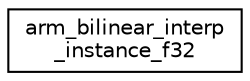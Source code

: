 digraph "Graphical Class Hierarchy"
{
 // LATEX_PDF_SIZE
  edge [fontname="Helvetica",fontsize="10",labelfontname="Helvetica",labelfontsize="10"];
  node [fontname="Helvetica",fontsize="10",shape=record];
  rankdir="LR";
  Node0 [label="arm_bilinear_interp\l_instance_f32",height=0.2,width=0.4,color="black", fillcolor="white", style="filled",URL="$structarm__bilinear__interp__instance__f32.html",tooltip="Instance structure for the floating-point bilinear interpolation function."];
}
